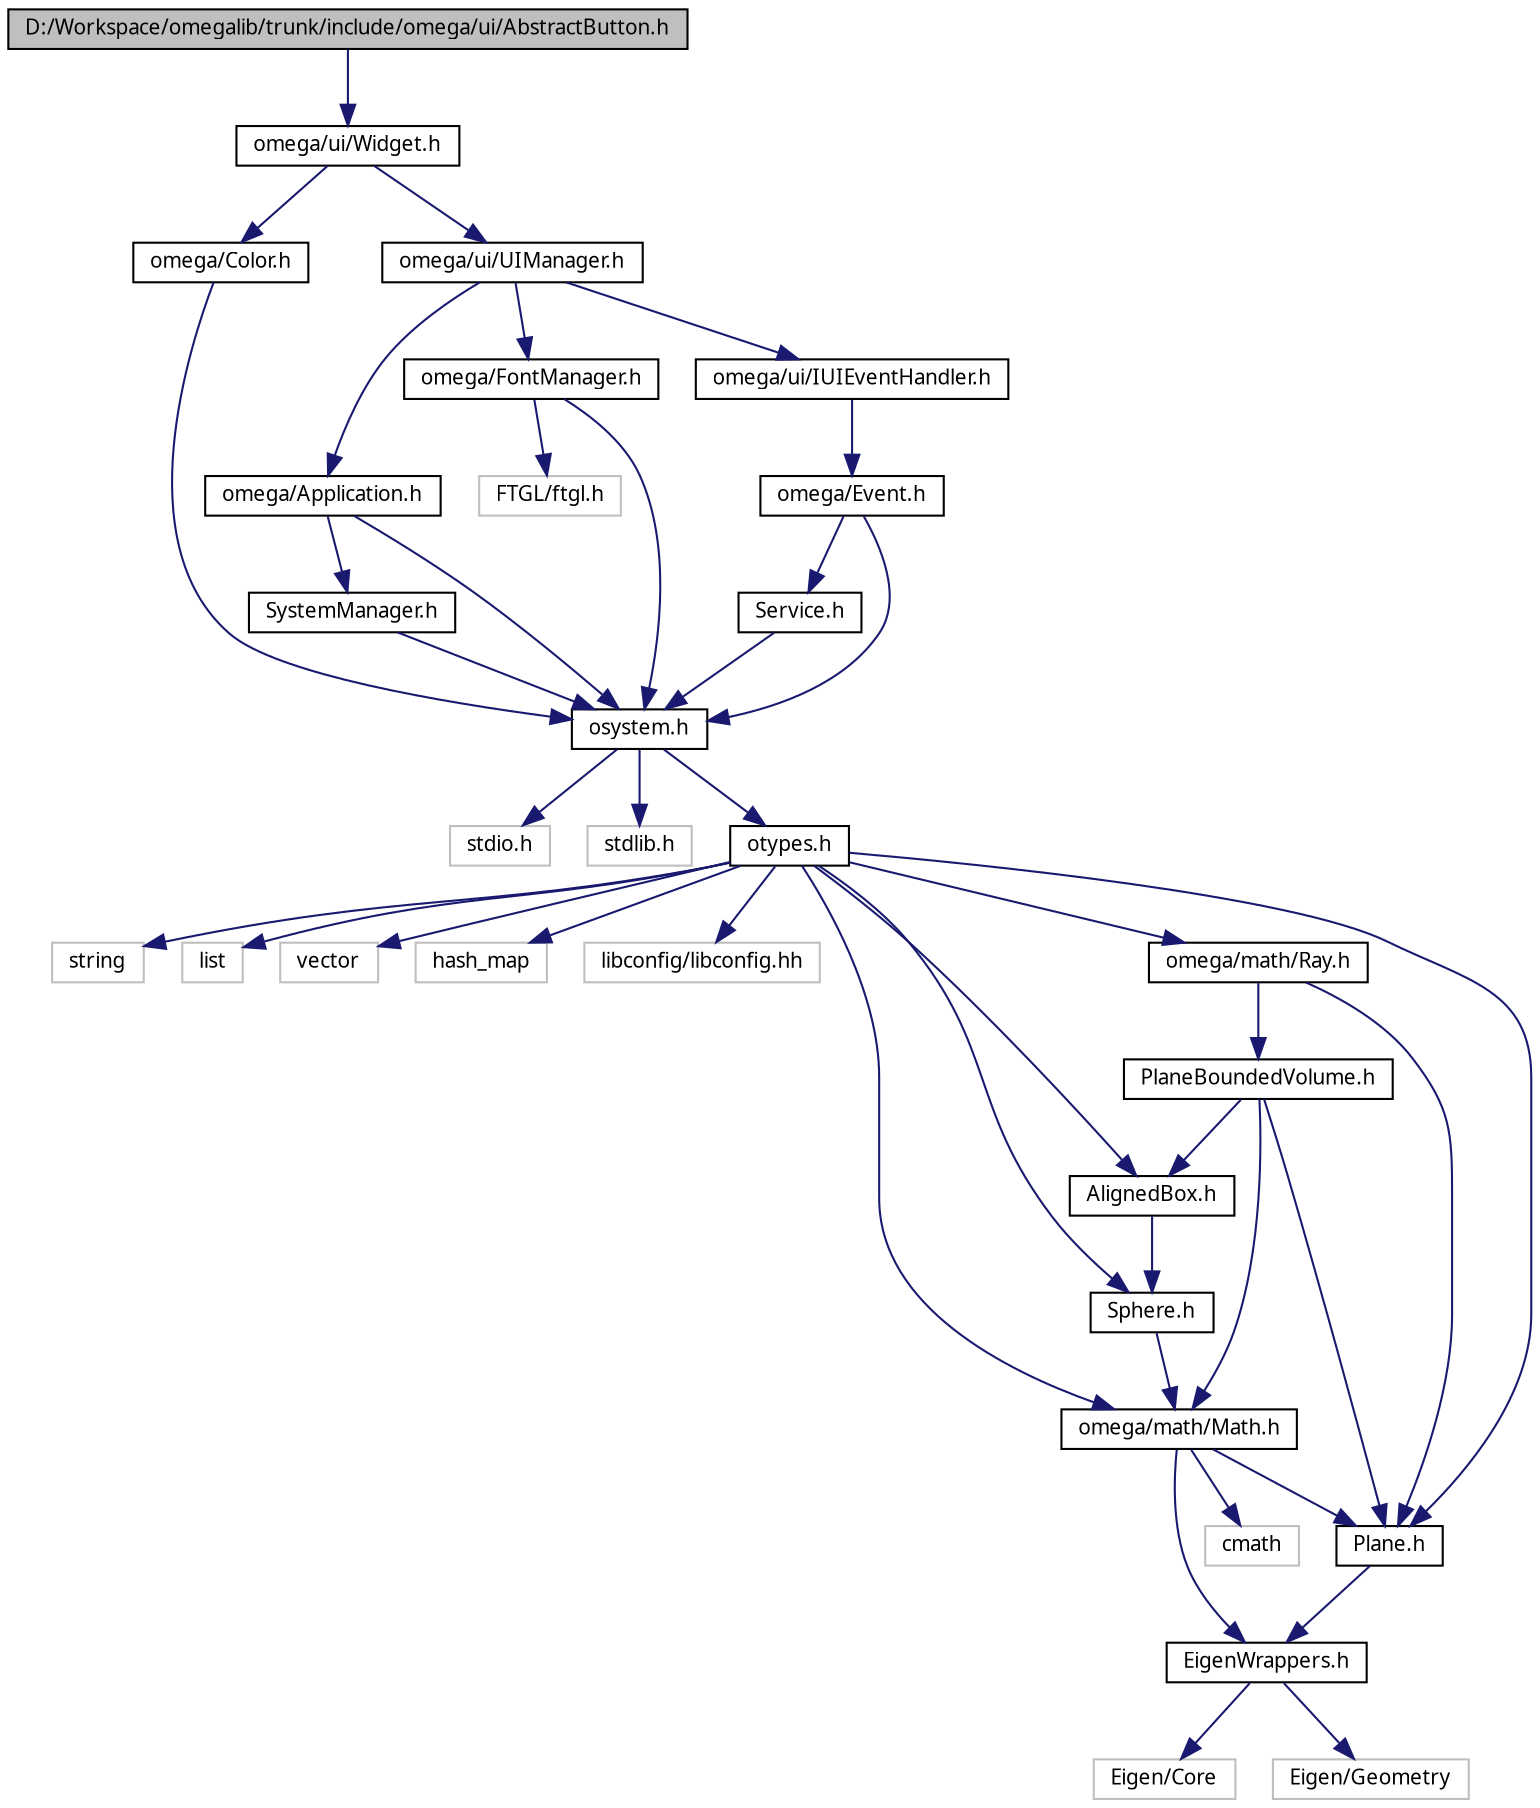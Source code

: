 digraph G
{
  bgcolor="transparent";
  edge [fontname="FreeSans.ttf",fontsize="10",labelfontname="FreeSans.ttf",labelfontsize="10"];
  node [fontname="FreeSans.ttf",fontsize="10",shape=record];
  Node1 [label="D:/Workspace/omegalib/trunk/include/omega/ui/AbstractButton.h",height=0.2,width=0.4,color="black", fillcolor="grey75", style="filled" fontcolor="black"];
  Node1 -> Node2 [color="midnightblue",fontsize="10",style="solid",fontname="FreeSans.ttf"];
  Node2 [label="omega/ui/Widget.h",height=0.2,width=0.4,color="black",URL="$_widget_8h.html"];
  Node2 -> Node3 [color="midnightblue",fontsize="10",style="solid",fontname="FreeSans.ttf"];
  Node3 [label="omega/Color.h",height=0.2,width=0.4,color="black",URL="$_color_8h.html"];
  Node3 -> Node4 [color="midnightblue",fontsize="10",style="solid",fontname="FreeSans.ttf"];
  Node4 [label="osystem.h",height=0.2,width=0.4,color="black",URL="$osystem_8h.html"];
  Node4 -> Node5 [color="midnightblue",fontsize="10",style="solid",fontname="FreeSans.ttf"];
  Node5 [label="stdio.h",height=0.2,width=0.4,color="grey75"];
  Node4 -> Node6 [color="midnightblue",fontsize="10",style="solid",fontname="FreeSans.ttf"];
  Node6 [label="stdlib.h",height=0.2,width=0.4,color="grey75"];
  Node4 -> Node7 [color="midnightblue",fontsize="10",style="solid",fontname="FreeSans.ttf"];
  Node7 [label="otypes.h",height=0.2,width=0.4,color="black",URL="$otypes_8h.html"];
  Node7 -> Node8 [color="midnightblue",fontsize="10",style="solid",fontname="FreeSans.ttf"];
  Node8 [label="string",height=0.2,width=0.4,color="grey75"];
  Node7 -> Node9 [color="midnightblue",fontsize="10",style="solid",fontname="FreeSans.ttf"];
  Node9 [label="list",height=0.2,width=0.4,color="grey75"];
  Node7 -> Node10 [color="midnightblue",fontsize="10",style="solid",fontname="FreeSans.ttf"];
  Node10 [label="vector",height=0.2,width=0.4,color="grey75"];
  Node7 -> Node11 [color="midnightblue",fontsize="10",style="solid",fontname="FreeSans.ttf"];
  Node11 [label="hash_map",height=0.2,width=0.4,color="grey75"];
  Node7 -> Node12 [color="midnightblue",fontsize="10",style="solid",fontname="FreeSans.ttf"];
  Node12 [label="libconfig/libconfig.hh",height=0.2,width=0.4,color="grey75"];
  Node7 -> Node13 [color="midnightblue",fontsize="10",style="solid",fontname="FreeSans.ttf"];
  Node13 [label="omega/math/Math.h",height=0.2,width=0.4,color="black",URL="$_math_8h.html"];
  Node13 -> Node14 [color="midnightblue",fontsize="10",style="solid",fontname="FreeSans.ttf"];
  Node14 [label="cmath",height=0.2,width=0.4,color="grey75"];
  Node13 -> Node15 [color="midnightblue",fontsize="10",style="solid",fontname="FreeSans.ttf"];
  Node15 [label="Plane.h",height=0.2,width=0.4,color="black",URL="$_plane_8h.html"];
  Node15 -> Node16 [color="midnightblue",fontsize="10",style="solid",fontname="FreeSans.ttf"];
  Node16 [label="EigenWrappers.h",height=0.2,width=0.4,color="black",URL="$_eigen_wrappers_8h.html"];
  Node16 -> Node17 [color="midnightblue",fontsize="10",style="solid",fontname="FreeSans.ttf"];
  Node17 [label="Eigen/Core",height=0.2,width=0.4,color="grey75"];
  Node16 -> Node18 [color="midnightblue",fontsize="10",style="solid",fontname="FreeSans.ttf"];
  Node18 [label="Eigen/Geometry",height=0.2,width=0.4,color="grey75"];
  Node13 -> Node16 [color="midnightblue",fontsize="10",style="solid",fontname="FreeSans.ttf"];
  Node7 -> Node19 [color="midnightblue",fontsize="10",style="solid",fontname="FreeSans.ttf"];
  Node19 [label="omega/math/Ray.h",height=0.2,width=0.4,color="black",URL="$_ray_8h.html"];
  Node19 -> Node15 [color="midnightblue",fontsize="10",style="solid",fontname="FreeSans.ttf"];
  Node19 -> Node20 [color="midnightblue",fontsize="10",style="solid",fontname="FreeSans.ttf"];
  Node20 [label="PlaneBoundedVolume.h",height=0.2,width=0.4,color="black",URL="$_plane_bounded_volume_8h.html"];
  Node20 -> Node21 [color="midnightblue",fontsize="10",style="solid",fontname="FreeSans.ttf"];
  Node21 [label="AlignedBox.h",height=0.2,width=0.4,color="black",URL="$_aligned_box_8h.html"];
  Node21 -> Node22 [color="midnightblue",fontsize="10",style="solid",fontname="FreeSans.ttf"];
  Node22 [label="Sphere.h",height=0.2,width=0.4,color="black",URL="$_sphere_8h.html"];
  Node22 -> Node13 [color="midnightblue",fontsize="10",style="solid",fontname="FreeSans.ttf"];
  Node20 -> Node13 [color="midnightblue",fontsize="10",style="solid",fontname="FreeSans.ttf"];
  Node20 -> Node15 [color="midnightblue",fontsize="10",style="solid",fontname="FreeSans.ttf"];
  Node7 -> Node21 [color="midnightblue",fontsize="10",style="solid",fontname="FreeSans.ttf"];
  Node7 -> Node22 [color="midnightblue",fontsize="10",style="solid",fontname="FreeSans.ttf"];
  Node7 -> Node15 [color="midnightblue",fontsize="10",style="solid",fontname="FreeSans.ttf"];
  Node2 -> Node23 [color="midnightblue",fontsize="10",style="solid",fontname="FreeSans.ttf"];
  Node23 [label="omega/ui/UIManager.h",height=0.2,width=0.4,color="black",URL="$_u_i_manager_8h.html"];
  Node23 -> Node24 [color="midnightblue",fontsize="10",style="solid",fontname="FreeSans.ttf"];
  Node24 [label="omega/Application.h",height=0.2,width=0.4,color="black",URL="$_application_8h.html"];
  Node24 -> Node4 [color="midnightblue",fontsize="10",style="solid",fontname="FreeSans.ttf"];
  Node24 -> Node25 [color="midnightblue",fontsize="10",style="solid",fontname="FreeSans.ttf"];
  Node25 [label="SystemManager.h",height=0.2,width=0.4,color="black",URL="$_system_manager_8h.html"];
  Node25 -> Node4 [color="midnightblue",fontsize="10",style="solid",fontname="FreeSans.ttf"];
  Node23 -> Node26 [color="midnightblue",fontsize="10",style="solid",fontname="FreeSans.ttf"];
  Node26 [label="omega/FontManager.h",height=0.2,width=0.4,color="black",URL="$_font_manager_8h.html"];
  Node26 -> Node4 [color="midnightblue",fontsize="10",style="solid",fontname="FreeSans.ttf"];
  Node26 -> Node27 [color="midnightblue",fontsize="10",style="solid",fontname="FreeSans.ttf"];
  Node27 [label="FTGL/ftgl.h",height=0.2,width=0.4,color="grey75"];
  Node23 -> Node28 [color="midnightblue",fontsize="10",style="solid",fontname="FreeSans.ttf"];
  Node28 [label="omega/ui/IUIEventHandler.h",height=0.2,width=0.4,color="black",URL="$_i_u_i_event_handler_8h.html"];
  Node28 -> Node29 [color="midnightblue",fontsize="10",style="solid",fontname="FreeSans.ttf"];
  Node29 [label="omega/Event.h",height=0.2,width=0.4,color="black",URL="$_event_8h.html"];
  Node29 -> Node4 [color="midnightblue",fontsize="10",style="solid",fontname="FreeSans.ttf"];
  Node29 -> Node30 [color="midnightblue",fontsize="10",style="solid",fontname="FreeSans.ttf"];
  Node30 [label="Service.h",height=0.2,width=0.4,color="black",URL="$_service_8h.html"];
  Node30 -> Node4 [color="midnightblue",fontsize="10",style="solid",fontname="FreeSans.ttf"];
}
